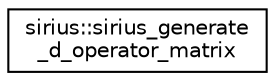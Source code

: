 digraph "Graphical Class Hierarchy"
{
 // INTERACTIVE_SVG=YES
  edge [fontname="Helvetica",fontsize="10",labelfontname="Helvetica",labelfontsize="10"];
  node [fontname="Helvetica",fontsize="10",shape=record];
  rankdir="LR";
  Node1 [label="sirius::sirius_generate\l_d_operator_matrix",height=0.2,width=0.4,color="black", fillcolor="white", style="filled",URL="$interfacesirius_1_1sirius__generate__d__operator__matrix.html"];
}
